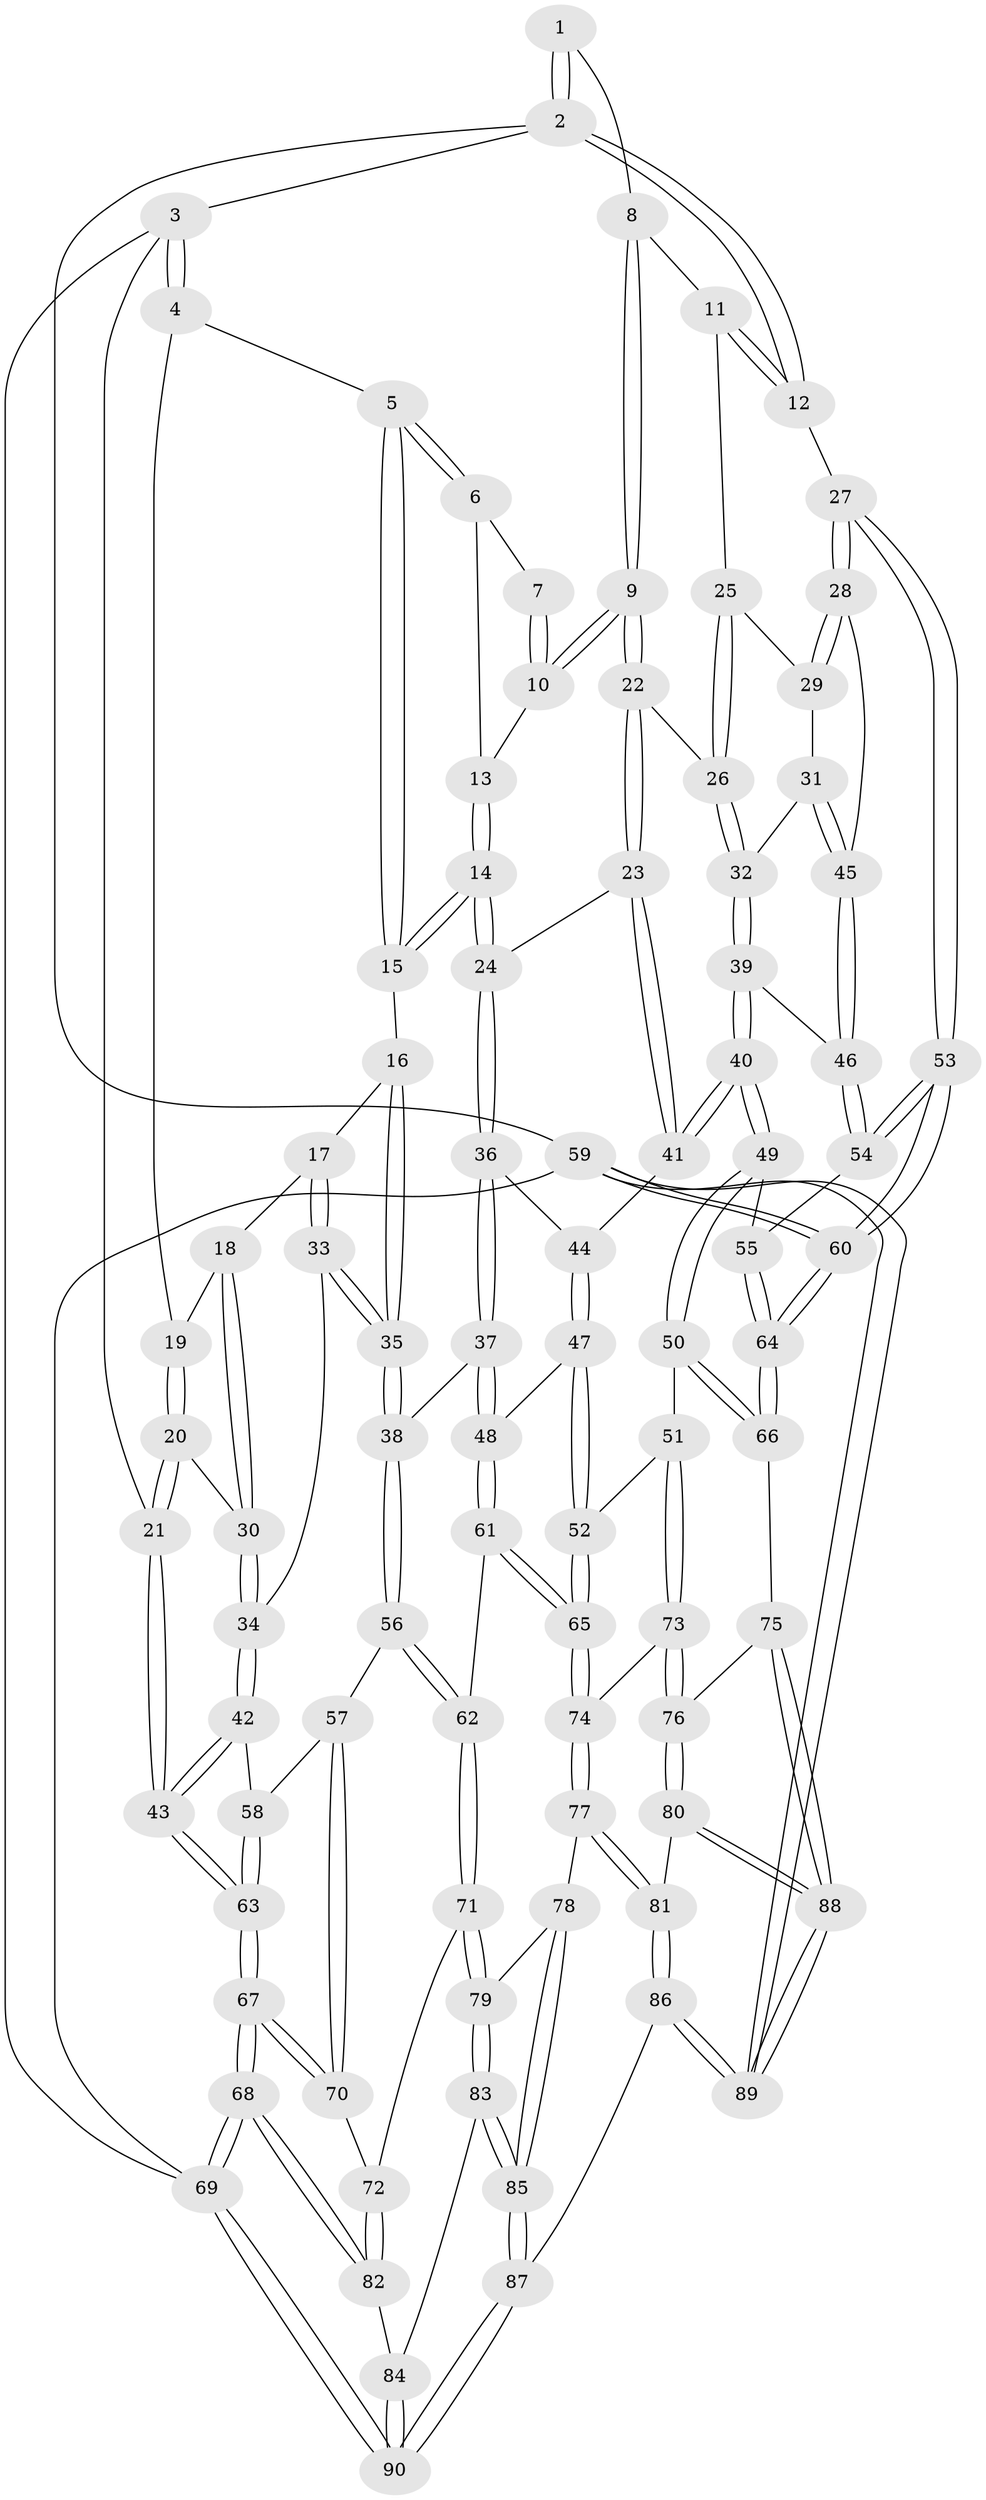 // coarse degree distribution, {4: 0.56, 5: 0.34, 2: 0.02, 3: 0.06, 6: 0.02}
// Generated by graph-tools (version 1.1) at 2025/42/03/06/25 10:42:30]
// undirected, 90 vertices, 222 edges
graph export_dot {
graph [start="1"]
  node [color=gray90,style=filled];
  1 [pos="+0.774940434539282+0"];
  2 [pos="+1+0"];
  3 [pos="+0+0"];
  4 [pos="+0.13083809511358435+0"];
  5 [pos="+0.25232071608426276+0"];
  6 [pos="+0.2730959639432926+0"];
  7 [pos="+0.5763518344200119+0"];
  8 [pos="+0.7893751030624133+0"];
  9 [pos="+0.6259908138634477+0.16662332551934345"];
  10 [pos="+0.5884983018926786+0.05917958273149679"];
  11 [pos="+0.8445272962091033+0.08764102123609223"];
  12 [pos="+1+0.0956242204194068"];
  13 [pos="+0.4525808332310728+0.06813257333930946"];
  14 [pos="+0.4366323710698098+0.21595957952993405"];
  15 [pos="+0.38584474246383366+0.20922359326508458"];
  16 [pos="+0.36817731958683325+0.21595053227784552"];
  17 [pos="+0.2824928736061765+0.20228531090220636"];
  18 [pos="+0.23312669323687146+0.18388510965746338"];
  19 [pos="+0.13085167575234177+0"];
  20 [pos="+0.06478463816209105+0.24298336238233814"];
  21 [pos="+0+0.30692052435245537"];
  22 [pos="+0.6262039761469993+0.19080431111062296"];
  23 [pos="+0.5472496220026855+0.23710353204078752"];
  24 [pos="+0.4373661773644091+0.21631582685871842"];
  25 [pos="+0.8344040318870732+0.1081985019755587"];
  26 [pos="+0.6385675740976939+0.1962972591740121"];
  27 [pos="+1+0.26346310742039813"];
  28 [pos="+1+0.2701449778159723"];
  29 [pos="+0.8509955204535452+0.21187942909091162"];
  30 [pos="+0.12569402548079825+0.2719075241090841"];
  31 [pos="+0.7453407427726396+0.27939839823387846"];
  32 [pos="+0.729789354863937+0.2732157603621958"];
  33 [pos="+0.21370674728314246+0.3936826397707835"];
  34 [pos="+0.18008677076437024+0.38498720368492695"];
  35 [pos="+0.2703121778727792+0.41627121234967346"];
  36 [pos="+0.39561203287822666+0.4052182371543394"];
  37 [pos="+0.33440972970957006+0.44773029083828103"];
  38 [pos="+0.2945107033874464+0.4427691835387018"];
  39 [pos="+0.6467374527237907+0.4279636164705517"];
  40 [pos="+0.6191564208613203+0.45045058166141416"];
  41 [pos="+0.542318253135749+0.3848882300976362"];
  42 [pos="+0.12050247720395063+0.4337388652307276"];
  43 [pos="+0+0.40275143793726387"];
  44 [pos="+0.5383098533092664+0.3873000902677391"];
  45 [pos="+0.8160568215015431+0.3752165178719723"];
  46 [pos="+0.8125915142691585+0.40398491297396955"];
  47 [pos="+0.4531626757691789+0.5386707488819142"];
  48 [pos="+0.41750461593852367+0.5233097589922987"];
  49 [pos="+0.6372705863324186+0.5298355148799578"];
  50 [pos="+0.5731934943544148+0.6216274853819762"];
  51 [pos="+0.5722403336685455+0.6215407071127339"];
  52 [pos="+0.45923773375198573+0.5460948039536545"];
  53 [pos="+1+0.6961241355229775"];
  54 [pos="+0.8214626730379416+0.46103480763746735"];
  55 [pos="+0.7066050893037256+0.5317839138158108"];
  56 [pos="+0.26969416923336+0.5191690902651146"];
  57 [pos="+0.13482040891544533+0.5835590217323283"];
  58 [pos="+0.10473727083416214+0.5342272370284009"];
  59 [pos="+1+1"];
  60 [pos="+1+0.8553682203225509"];
  61 [pos="+0.2998177145119801+0.6729510259940606"];
  62 [pos="+0.29864115826107046+0.672664461973384"];
  63 [pos="+0+0.575048390635827"];
  64 [pos="+0.9204436360471344+0.8117371625331975"];
  65 [pos="+0.35506012594555003+0.7017852343507792"];
  66 [pos="+0.6801849465316184+0.798072468987219"];
  67 [pos="+0+0.6351570301742344"];
  68 [pos="+0+0.8407360153075193"];
  69 [pos="+0+1"];
  70 [pos="+0.13285881427204885+0.6776278436165745"];
  71 [pos="+0.17369062883823083+0.7228865881249386"];
  72 [pos="+0.16426998837407278+0.7151970678939042"];
  73 [pos="+0.4035123803130712+0.7301962163752078"];
  74 [pos="+0.38590159213580366+0.7295553561853935"];
  75 [pos="+0.6783891261079681+0.7994880640222245"];
  76 [pos="+0.4860176643192933+0.8056311328827807"];
  77 [pos="+0.3518180512839575+0.8332861309425871"];
  78 [pos="+0.23490305572526154+0.8613515396177351"];
  79 [pos="+0.1742534371474453+0.7633717152471895"];
  80 [pos="+0.43669493644374524+0.9204144016559765"];
  81 [pos="+0.4163951174006571+0.9294159588199884"];
  82 [pos="+0+0.8540577114617393"];
  83 [pos="+0.05375722393322391+0.8785567065634065"];
  84 [pos="+0.03020248541257805+0.8883177855698737"];
  85 [pos="+0.2249142397074562+0.9499870193031716"];
  86 [pos="+0.28404252042537004+1"];
  87 [pos="+0.2718021544534039+1"];
  88 [pos="+0.5922990416469496+0.9369213687242425"];
  89 [pos="+0.6045940352931964+1"];
  90 [pos="+0.20306224233671663+1"];
  1 -- 2;
  1 -- 2;
  1 -- 8;
  2 -- 3;
  2 -- 12;
  2 -- 12;
  2 -- 59;
  3 -- 4;
  3 -- 4;
  3 -- 21;
  3 -- 69;
  4 -- 5;
  4 -- 19;
  5 -- 6;
  5 -- 6;
  5 -- 15;
  5 -- 15;
  6 -- 7;
  6 -- 13;
  7 -- 10;
  7 -- 10;
  8 -- 9;
  8 -- 9;
  8 -- 11;
  9 -- 10;
  9 -- 10;
  9 -- 22;
  9 -- 22;
  10 -- 13;
  11 -- 12;
  11 -- 12;
  11 -- 25;
  12 -- 27;
  13 -- 14;
  13 -- 14;
  14 -- 15;
  14 -- 15;
  14 -- 24;
  14 -- 24;
  15 -- 16;
  16 -- 17;
  16 -- 35;
  16 -- 35;
  17 -- 18;
  17 -- 33;
  17 -- 33;
  18 -- 19;
  18 -- 30;
  18 -- 30;
  19 -- 20;
  19 -- 20;
  20 -- 21;
  20 -- 21;
  20 -- 30;
  21 -- 43;
  21 -- 43;
  22 -- 23;
  22 -- 23;
  22 -- 26;
  23 -- 24;
  23 -- 41;
  23 -- 41;
  24 -- 36;
  24 -- 36;
  25 -- 26;
  25 -- 26;
  25 -- 29;
  26 -- 32;
  26 -- 32;
  27 -- 28;
  27 -- 28;
  27 -- 53;
  27 -- 53;
  28 -- 29;
  28 -- 29;
  28 -- 45;
  29 -- 31;
  30 -- 34;
  30 -- 34;
  31 -- 32;
  31 -- 45;
  31 -- 45;
  32 -- 39;
  32 -- 39;
  33 -- 34;
  33 -- 35;
  33 -- 35;
  34 -- 42;
  34 -- 42;
  35 -- 38;
  35 -- 38;
  36 -- 37;
  36 -- 37;
  36 -- 44;
  37 -- 38;
  37 -- 48;
  37 -- 48;
  38 -- 56;
  38 -- 56;
  39 -- 40;
  39 -- 40;
  39 -- 46;
  40 -- 41;
  40 -- 41;
  40 -- 49;
  40 -- 49;
  41 -- 44;
  42 -- 43;
  42 -- 43;
  42 -- 58;
  43 -- 63;
  43 -- 63;
  44 -- 47;
  44 -- 47;
  45 -- 46;
  45 -- 46;
  46 -- 54;
  46 -- 54;
  47 -- 48;
  47 -- 52;
  47 -- 52;
  48 -- 61;
  48 -- 61;
  49 -- 50;
  49 -- 50;
  49 -- 55;
  50 -- 51;
  50 -- 66;
  50 -- 66;
  51 -- 52;
  51 -- 73;
  51 -- 73;
  52 -- 65;
  52 -- 65;
  53 -- 54;
  53 -- 54;
  53 -- 60;
  53 -- 60;
  54 -- 55;
  55 -- 64;
  55 -- 64;
  56 -- 57;
  56 -- 62;
  56 -- 62;
  57 -- 58;
  57 -- 70;
  57 -- 70;
  58 -- 63;
  58 -- 63;
  59 -- 60;
  59 -- 60;
  59 -- 89;
  59 -- 89;
  59 -- 69;
  60 -- 64;
  60 -- 64;
  61 -- 62;
  61 -- 65;
  61 -- 65;
  62 -- 71;
  62 -- 71;
  63 -- 67;
  63 -- 67;
  64 -- 66;
  64 -- 66;
  65 -- 74;
  65 -- 74;
  66 -- 75;
  67 -- 68;
  67 -- 68;
  67 -- 70;
  67 -- 70;
  68 -- 69;
  68 -- 69;
  68 -- 82;
  68 -- 82;
  69 -- 90;
  69 -- 90;
  70 -- 72;
  71 -- 72;
  71 -- 79;
  71 -- 79;
  72 -- 82;
  72 -- 82;
  73 -- 74;
  73 -- 76;
  73 -- 76;
  74 -- 77;
  74 -- 77;
  75 -- 76;
  75 -- 88;
  75 -- 88;
  76 -- 80;
  76 -- 80;
  77 -- 78;
  77 -- 81;
  77 -- 81;
  78 -- 79;
  78 -- 85;
  78 -- 85;
  79 -- 83;
  79 -- 83;
  80 -- 81;
  80 -- 88;
  80 -- 88;
  81 -- 86;
  81 -- 86;
  82 -- 84;
  83 -- 84;
  83 -- 85;
  83 -- 85;
  84 -- 90;
  84 -- 90;
  85 -- 87;
  85 -- 87;
  86 -- 87;
  86 -- 89;
  86 -- 89;
  87 -- 90;
  87 -- 90;
  88 -- 89;
  88 -- 89;
}
